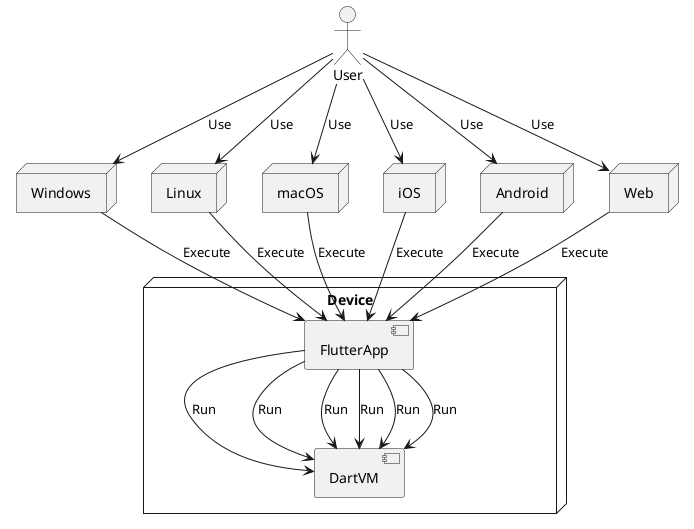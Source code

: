 @startuml usage_model

actor User

node Device {
    component FlutterApp
    component DartVM
}

node Web {
    component FlutterApp
    component DartVM
}

node Windows {
    component FlutterApp
    component DartVM
}

node Linux {
    component FlutterApp
    component DartVM
}

node macOS {
    component FlutterApp
    component DartVM
}

node iOS {
    component FlutterApp
    component DartVM
}

node Android {
    component FlutterApp
    component DartVM
}

User -down-> Web : Use
Web --> FlutterApp : Execute
FlutterApp --> DartVM : Run

User -> Windows : Use
Windows --> FlutterApp : Execute
FlutterApp --> DartVM : Run

User -> Linux : Use
Linux --> FlutterApp : Execute
FlutterApp --> DartVM : Run

User -> macOS : Use
macOS --> FlutterApp : Execute
FlutterApp --> DartVM : Run

User -> iOS : Use
iOS --> FlutterApp : Execute
FlutterApp --> DartVM : Run

User -> Android : Use
Android --> FlutterApp : Execute
FlutterApp --> DartVM : Run

@enduml